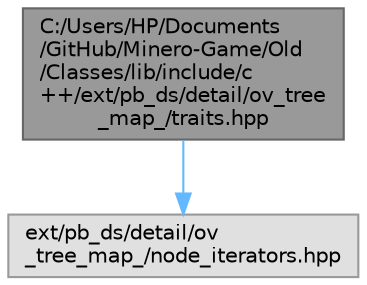 digraph "C:/Users/HP/Documents/GitHub/Minero-Game/Old/Classes/lib/include/c++/ext/pb_ds/detail/ov_tree_map_/traits.hpp"
{
 // LATEX_PDF_SIZE
  bgcolor="transparent";
  edge [fontname=Helvetica,fontsize=10,labelfontname=Helvetica,labelfontsize=10];
  node [fontname=Helvetica,fontsize=10,shape=box,height=0.2,width=0.4];
  Node1 [id="Node000001",label="C:/Users/HP/Documents\l/GitHub/Minero-Game/Old\l/Classes/lib/include/c\l++/ext/pb_ds/detail/ov_tree\l_map_/traits.hpp",height=0.2,width=0.4,color="gray40", fillcolor="grey60", style="filled", fontcolor="black",tooltip=" "];
  Node1 -> Node2 [id="edge3_Node000001_Node000002",color="steelblue1",style="solid",tooltip=" "];
  Node2 [id="Node000002",label="ext/pb_ds/detail/ov\l_tree_map_/node_iterators.hpp",height=0.2,width=0.4,color="grey60", fillcolor="#E0E0E0", style="filled",tooltip=" "];
}
